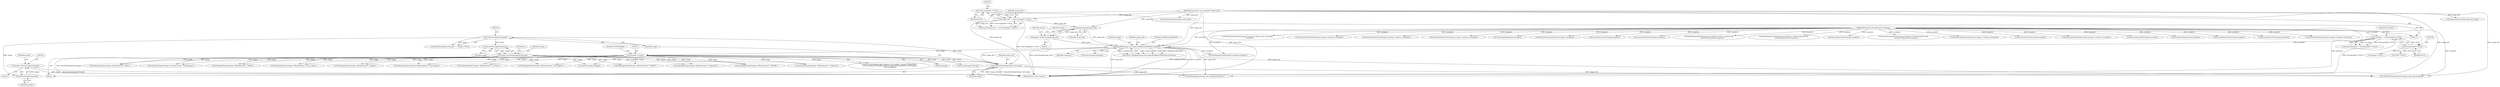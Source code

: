 digraph "0_ImageMagick_2bb6941a2d557f26a2f2049ade466e118eeaab91@pointer" {
"1000323" [label="(Call,image=DestroyImageList(image))"];
"1000325" [label="(Call,DestroyImageList(image))"];
"1000315" [label="(Call,GetNextImageInList(image))"];
"1000310" [label="(Call,AcquireNextImage(image_info,image))"];
"1000200" [label="(Call,OpenBlob(image_info,image,ReadBinaryBlobMode,exception))"];
"1000196" [label="(Call,AcquireImage(image_info))"];
"1000156" [label="(Call,image_info != (const ImageInfo *) NULL)"];
"1000116" [label="(MethodParameterIn,const ImageInfo *image_info)"];
"1000158" [label="(Call,(const ImageInfo *) NULL)"];
"1000194" [label="(Call,image=AcquireImage(image_info))"];
"1000183" [label="(Call,exception != (ExceptionInfo *) NULL)"];
"1000117" [label="(MethodParameterIn,ExceptionInfo *exception)"];
"1000185" [label="(Call,(ExceptionInfo *) NULL)"];
"1000331" [label="(Call,image=SyncNextImageInList(image))"];
"1000333" [label="(Call,SyncNextImageInList(image))"];
"1000230" [label="(Call,(thandle_t) image)"];
"1000449" [label="(Call,SetImageProperty(image,\"quantum:format\",\"floating-point\"))"];
"1003376" [label="(Call,TIFFReadPhotoshopLayers(image,image_info,exception))"];
"1001115" [label="(Call,AcquireQuantumInfo(image_info,image))"];
"1001494" [label="(Call,GetImageDepth(image,exception))"];
"1000233" [label="(Identifier,TIFFReadBlob)"];
"1000183" [label="(Call,exception != (ExceptionInfo *) NULL)"];
"1000194" [label="(Call,image=AcquireImage(image_info))"];
"1000312" [label="(Identifier,image)"];
"1000532" [label="(Call,SetImageProperty(image,\"tiff:photometric\",\"separated\"))"];
"1000203" [label="(Identifier,ReadBinaryBlobMode)"];
"1000514" [label="(Call,SetImageProperty(image,\"tiff:photometric\",\"LOGLUV\"))"];
"1000212" [label="(Call,DestroyImageList(image))"];
"1000197" [label="(Identifier,image_info)"];
"1000220" [label="(Call,SetMagickThreadValue(tiff_exception,exception))"];
"1001546" [label="(Call,InheritException(exception,&image->exception))"];
"1003330" [label="(Call,AcquireNextImage(image_info,image))"];
"1000196" [label="(Call,AcquireImage(image_info))"];
"1000187" [label="(Identifier,NULL)"];
"1001878" [label="(Call,SyncAuthenticPixels(image,exception))"];
"1000325" [label="(Call,DestroyImageList(image))"];
"1000326" [label="(Identifier,image)"];
"1000331" [label="(Call,image=SyncNextImageInList(image))"];
"1000155" [label="(Call,assert(image_info != (const ImageInfo *) NULL))"];
"1000333" [label="(Call,SyncNextImageInList(image))"];
"1000334" [label="(Identifier,image)"];
"1002990" [label="(Call,SyncAuthenticPixels(image,exception))"];
"1000323" [label="(Call,image=DestroyImageList(image))"];
"1000284" [label="(Identifier,i)"];
"1002244" [label="(Call,ImportQuantumPixels(image,(CacheView *) NULL,quantum_info,\n              quantum_type,pixels,exception))"];
"1000156" [label="(Call,image_info != (const ImageInfo *) NULL)"];
"1000304" [label="(Call,DestroyImageList(image))"];
"1000198" [label="(Call,status=OpenBlob(image_info,image,ReadBinaryBlobMode,exception))"];
"1000332" [label="(Identifier,image)"];
"1001867" [label="(Call,ImportQuantumPixels(image,(CacheView *) NULL,quantum_info,\n            quantum_type,pixels,exception))"];
"1000550" [label="(Call,SetImageProperty(image,\"tiff:photometric\",\"unknown\"))"];
"1000232" [label="(Identifier,image)"];
"1000324" [label="(Identifier,image)"];
"1002255" [label="(Call,SyncAuthenticPixels(image,exception))"];
"1000460" [label="(Call,SetImageProperty(image,\"tiff:photometric\",\"min-is-black\"))"];
"1000314" [label="(Call,GetNextImageInList(image) == (Image *) NULL)"];
"1000230" [label="(Call,(thandle_t) image)"];
"1000116" [label="(MethodParameterIn,const ImageInfo *image_info)"];
"1000541" [label="(Call,SetImageProperty(image,\"tiff:photometric\",\"YCBCR\"))"];
"1000729" [label="(Call,GetImageOption(image_info,\"tiff:exif-properties\"))"];
"1000469" [label="(Call,SetImageProperty(image,\"tiff:photometric\",\"min-is-white\"))"];
"1000285" [label="(Block,)"];
"1002066" [label="(Call,ImportQuantumPixels(image,(CacheView *) NULL,quantum_info,\n            quantum_type,pixels,exception))"];
"1002048" [label="(Call,QueueAuthenticPixels(image,0,y,image->columns,1,exception))"];
"1000204" [label="(Identifier,exception)"];
"1003218" [label="(Call,SyncAuthenticPixels(image,exception))"];
"1000185" [label="(Call,(ExceptionInfo *) NULL)"];
"1000182" [label="(Call,assert(exception != (ExceptionInfo *) NULL))"];
"1000195" [label="(Identifier,image)"];
"1000199" [label="(Identifier,status)"];
"1000158" [label="(Call,(const ImageInfo *) NULL)"];
"1001849" [label="(Call,QueueAuthenticPixels(image,0,y,image->columns,1,exception))"];
"1000202" [label="(Identifier,image)"];
"1000201" [label="(Identifier,image_info)"];
"1000117" [label="(MethodParameterIn,ExceptionInfo *exception)"];
"1002077" [label="(Call,SyncAuthenticPixels(image,exception))"];
"1000249" [label="(Call,DestroyImageList(image))"];
"1000118" [label="(Block,)"];
"1000184" [label="(Identifier,exception)"];
"1003265" [label="(Call,DecodeLabImage(image,exception))"];
"1000160" [label="(Identifier,NULL)"];
"1000315" [label="(Call,GetNextImageInList(image))"];
"1003406" [label="(MethodReturn,static Image *)"];
"1002629" [label="(Call,SyncAuthenticPixels(image,exception))"];
"1000523" [label="(Call,SetImageProperty(image,\"tiff:photometric\",\"MASK\"))"];
"1000487" [label="(Call,SetImageProperty(image,\"tiff:photometric\",\"RGB\"))"];
"1000478" [label="(Call,SetImageProperty(image,\"tiff:photometric\",\"palette\"))"];
"1000215" [label="(Call,(Image *) NULL)"];
"1000311" [label="(Identifier,image_info)"];
"1000243" [label="(Call,(TIFF *) NULL)"];
"1000157" [label="(Identifier,image_info)"];
"1000310" [label="(Call,AcquireNextImage(image_info,image))"];
"1000200" [label="(Call,OpenBlob(image_info,image,ReadBinaryBlobMode,exception))"];
"1000225" [label="(Call,TIFFClientOpen(image->filename,\"rb\",(thandle_t) image,TIFFReadBlob,\n    TIFFWriteBlob,TIFFSeekBlob,TIFFCloseBlob,TIFFGetBlobSize,TIFFMapBlob,\n    TIFFUnmapBlob))"];
"1002450" [label="(Call,SyncAuthenticPixels(image,exception))"];
"1002158" [label="(Call,GetAuthenticPixels(image,0,y,image->columns,1,exception))"];
"1002785" [label="(Call,QueueAuthenticPixels(image,0,y,image->columns,rows_remaining,\n            exception))"];
"1000505" [label="(Call,SetImageProperty(image,\"tiff:photometric\",\"CIE Log2(L)\"))"];
"1002510" [label="(Call,QueueAuthenticPixels(image,0,y,image->columns,1,exception))"];
"1000320" [label="(Block,)"];
"1002329" [label="(Call,QueueAuthenticPixels(image,0,y,image->columns,1,exception))"];
"1000316" [label="(Identifier,image)"];
"1003137" [label="(Call,QueueAuthenticPixels(image,0,y,image->columns,1,exception))"];
"1000496" [label="(Call,SetImageProperty(image,\"tiff:photometric\",\"CIELAB\"))"];
"1000323" -> "1000320"  [label="AST: "];
"1000323" -> "1000325"  [label="CFG: "];
"1000324" -> "1000323"  [label="AST: "];
"1000325" -> "1000323"  [label="AST: "];
"1000329" -> "1000323"  [label="CFG: "];
"1000323" -> "1003406"  [label="DDG: image"];
"1000323" -> "1003406"  [label="DDG: DestroyImageList(image)"];
"1000325" -> "1000323"  [label="DDG: image"];
"1000325" -> "1000326"  [label="CFG: "];
"1000326" -> "1000325"  [label="AST: "];
"1000315" -> "1000325"  [label="DDG: image"];
"1000315" -> "1000314"  [label="AST: "];
"1000315" -> "1000316"  [label="CFG: "];
"1000316" -> "1000315"  [label="AST: "];
"1000318" -> "1000315"  [label="CFG: "];
"1000315" -> "1000314"  [label="DDG: image"];
"1000310" -> "1000315"  [label="DDG: image"];
"1000315" -> "1000333"  [label="DDG: image"];
"1000310" -> "1000285"  [label="AST: "];
"1000310" -> "1000312"  [label="CFG: "];
"1000311" -> "1000310"  [label="AST: "];
"1000312" -> "1000310"  [label="AST: "];
"1000316" -> "1000310"  [label="CFG: "];
"1000310" -> "1003406"  [label="DDG: AcquireNextImage(image_info,image)"];
"1000310" -> "1003406"  [label="DDG: image_info"];
"1000200" -> "1000310"  [label="DDG: image_info"];
"1000116" -> "1000310"  [label="DDG: image_info"];
"1000331" -> "1000310"  [label="DDG: image"];
"1000230" -> "1000310"  [label="DDG: image"];
"1000310" -> "1000729"  [label="DDG: image_info"];
"1000310" -> "1003376"  [label="DDG: image_info"];
"1000200" -> "1000198"  [label="AST: "];
"1000200" -> "1000204"  [label="CFG: "];
"1000201" -> "1000200"  [label="AST: "];
"1000202" -> "1000200"  [label="AST: "];
"1000203" -> "1000200"  [label="AST: "];
"1000204" -> "1000200"  [label="AST: "];
"1000198" -> "1000200"  [label="CFG: "];
"1000200" -> "1003406"  [label="DDG: image_info"];
"1000200" -> "1003406"  [label="DDG: ReadBinaryBlobMode"];
"1000200" -> "1003406"  [label="DDG: exception"];
"1000200" -> "1000198"  [label="DDG: image_info"];
"1000200" -> "1000198"  [label="DDG: image"];
"1000200" -> "1000198"  [label="DDG: ReadBinaryBlobMode"];
"1000200" -> "1000198"  [label="DDG: exception"];
"1000196" -> "1000200"  [label="DDG: image_info"];
"1000116" -> "1000200"  [label="DDG: image_info"];
"1000194" -> "1000200"  [label="DDG: image"];
"1000183" -> "1000200"  [label="DDG: exception"];
"1000117" -> "1000200"  [label="DDG: exception"];
"1000200" -> "1000212"  [label="DDG: image"];
"1000200" -> "1000220"  [label="DDG: exception"];
"1000200" -> "1000230"  [label="DDG: image"];
"1000200" -> "1000729"  [label="DDG: image_info"];
"1000200" -> "1003376"  [label="DDG: image_info"];
"1000196" -> "1000194"  [label="AST: "];
"1000196" -> "1000197"  [label="CFG: "];
"1000197" -> "1000196"  [label="AST: "];
"1000194" -> "1000196"  [label="CFG: "];
"1000196" -> "1000194"  [label="DDG: image_info"];
"1000156" -> "1000196"  [label="DDG: image_info"];
"1000116" -> "1000196"  [label="DDG: image_info"];
"1000156" -> "1000155"  [label="AST: "];
"1000156" -> "1000158"  [label="CFG: "];
"1000157" -> "1000156"  [label="AST: "];
"1000158" -> "1000156"  [label="AST: "];
"1000155" -> "1000156"  [label="CFG: "];
"1000156" -> "1003406"  [label="DDG: (const ImageInfo *) NULL"];
"1000156" -> "1000155"  [label="DDG: image_info"];
"1000156" -> "1000155"  [label="DDG: (const ImageInfo *) NULL"];
"1000116" -> "1000156"  [label="DDG: image_info"];
"1000158" -> "1000156"  [label="DDG: NULL"];
"1000116" -> "1000115"  [label="AST: "];
"1000116" -> "1003406"  [label="DDG: image_info"];
"1000116" -> "1000729"  [label="DDG: image_info"];
"1000116" -> "1001115"  [label="DDG: image_info"];
"1000116" -> "1003330"  [label="DDG: image_info"];
"1000116" -> "1003376"  [label="DDG: image_info"];
"1000158" -> "1000160"  [label="CFG: "];
"1000159" -> "1000158"  [label="AST: "];
"1000160" -> "1000158"  [label="AST: "];
"1000158" -> "1000185"  [label="DDG: NULL"];
"1000194" -> "1000118"  [label="AST: "];
"1000195" -> "1000194"  [label="AST: "];
"1000199" -> "1000194"  [label="CFG: "];
"1000194" -> "1003406"  [label="DDG: AcquireImage(image_info)"];
"1000183" -> "1000182"  [label="AST: "];
"1000183" -> "1000185"  [label="CFG: "];
"1000184" -> "1000183"  [label="AST: "];
"1000185" -> "1000183"  [label="AST: "];
"1000182" -> "1000183"  [label="CFG: "];
"1000183" -> "1003406"  [label="DDG: (ExceptionInfo *) NULL"];
"1000183" -> "1000182"  [label="DDG: exception"];
"1000183" -> "1000182"  [label="DDG: (ExceptionInfo *) NULL"];
"1000117" -> "1000183"  [label="DDG: exception"];
"1000185" -> "1000183"  [label="DDG: NULL"];
"1000117" -> "1000115"  [label="AST: "];
"1000117" -> "1003406"  [label="DDG: exception"];
"1000117" -> "1000220"  [label="DDG: exception"];
"1000117" -> "1001494"  [label="DDG: exception"];
"1000117" -> "1001546"  [label="DDG: exception"];
"1000117" -> "1001849"  [label="DDG: exception"];
"1000117" -> "1001867"  [label="DDG: exception"];
"1000117" -> "1001878"  [label="DDG: exception"];
"1000117" -> "1002048"  [label="DDG: exception"];
"1000117" -> "1002066"  [label="DDG: exception"];
"1000117" -> "1002077"  [label="DDG: exception"];
"1000117" -> "1002158"  [label="DDG: exception"];
"1000117" -> "1002244"  [label="DDG: exception"];
"1000117" -> "1002255"  [label="DDG: exception"];
"1000117" -> "1002329"  [label="DDG: exception"];
"1000117" -> "1002450"  [label="DDG: exception"];
"1000117" -> "1002510"  [label="DDG: exception"];
"1000117" -> "1002629"  [label="DDG: exception"];
"1000117" -> "1002785"  [label="DDG: exception"];
"1000117" -> "1002990"  [label="DDG: exception"];
"1000117" -> "1003137"  [label="DDG: exception"];
"1000117" -> "1003218"  [label="DDG: exception"];
"1000117" -> "1003265"  [label="DDG: exception"];
"1000117" -> "1003376"  [label="DDG: exception"];
"1000185" -> "1000187"  [label="CFG: "];
"1000186" -> "1000185"  [label="AST: "];
"1000187" -> "1000185"  [label="AST: "];
"1000185" -> "1000215"  [label="DDG: NULL"];
"1000185" -> "1000243"  [label="DDG: NULL"];
"1000331" -> "1000285"  [label="AST: "];
"1000331" -> "1000333"  [label="CFG: "];
"1000332" -> "1000331"  [label="AST: "];
"1000333" -> "1000331"  [label="AST: "];
"1000284" -> "1000331"  [label="CFG: "];
"1000331" -> "1003406"  [label="DDG: SyncNextImageInList(image)"];
"1000331" -> "1000304"  [label="DDG: image"];
"1000333" -> "1000331"  [label="DDG: image"];
"1000331" -> "1000449"  [label="DDG: image"];
"1000331" -> "1000460"  [label="DDG: image"];
"1000331" -> "1000469"  [label="DDG: image"];
"1000331" -> "1000478"  [label="DDG: image"];
"1000331" -> "1000487"  [label="DDG: image"];
"1000331" -> "1000496"  [label="DDG: image"];
"1000331" -> "1000505"  [label="DDG: image"];
"1000331" -> "1000514"  [label="DDG: image"];
"1000331" -> "1000523"  [label="DDG: image"];
"1000331" -> "1000532"  [label="DDG: image"];
"1000331" -> "1000541"  [label="DDG: image"];
"1000331" -> "1000550"  [label="DDG: image"];
"1000333" -> "1000334"  [label="CFG: "];
"1000334" -> "1000333"  [label="AST: "];
"1000230" -> "1000225"  [label="AST: "];
"1000230" -> "1000232"  [label="CFG: "];
"1000231" -> "1000230"  [label="AST: "];
"1000232" -> "1000230"  [label="AST: "];
"1000233" -> "1000230"  [label="CFG: "];
"1000230" -> "1000225"  [label="DDG: image"];
"1000230" -> "1000249"  [label="DDG: image"];
"1000230" -> "1000304"  [label="DDG: image"];
"1000230" -> "1000449"  [label="DDG: image"];
"1000230" -> "1000460"  [label="DDG: image"];
"1000230" -> "1000469"  [label="DDG: image"];
"1000230" -> "1000478"  [label="DDG: image"];
"1000230" -> "1000487"  [label="DDG: image"];
"1000230" -> "1000496"  [label="DDG: image"];
"1000230" -> "1000505"  [label="DDG: image"];
"1000230" -> "1000514"  [label="DDG: image"];
"1000230" -> "1000523"  [label="DDG: image"];
"1000230" -> "1000532"  [label="DDG: image"];
"1000230" -> "1000541"  [label="DDG: image"];
"1000230" -> "1000550"  [label="DDG: image"];
}
